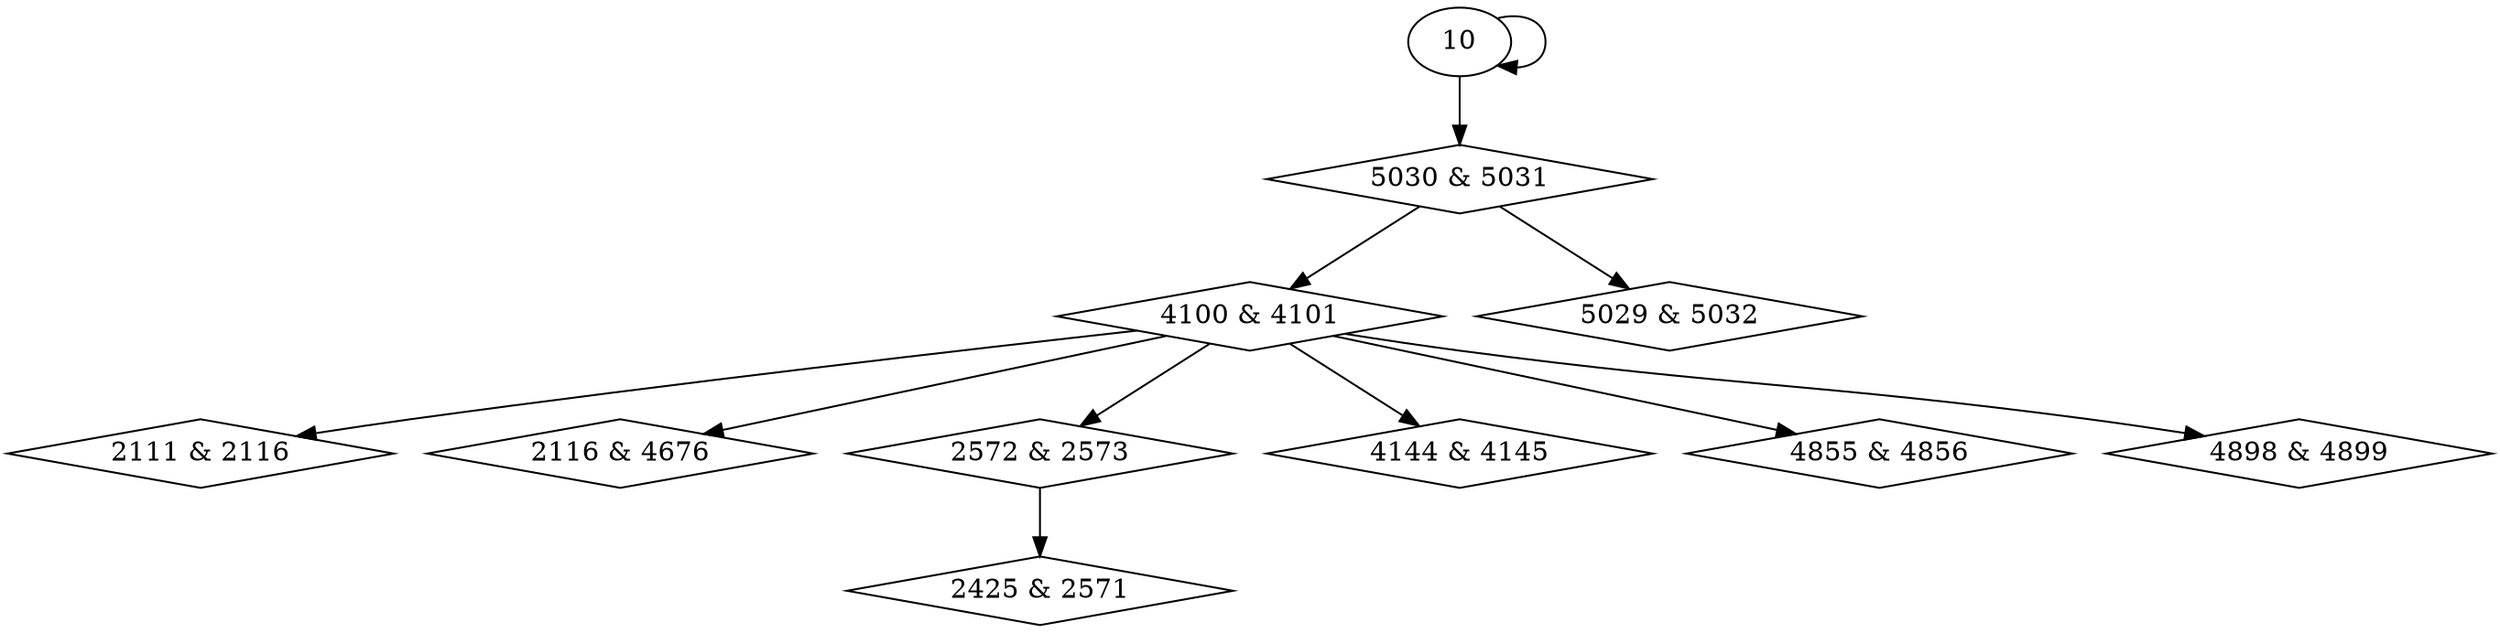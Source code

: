 digraph {
0 [label = "2111 & 2116", shape = diamond];
1 [label = "2116 & 4676", shape = diamond];
2 [label = "2425 & 2571", shape = diamond];
3 [label = "2572 & 2573", shape = diamond];
4 [label = "4100 & 4101", shape = diamond];
5 [label = "4144 & 4145", shape = diamond];
6 [label = "4855 & 4856", shape = diamond];
7 [label = "4898 & 4899", shape = diamond];
8 [label = "5029 & 5032", shape = diamond];
9 [label = "5030 & 5031", shape = diamond];
4 -> 0;
4 -> 1;
3 -> 2;
4 -> 3;
9 -> 4;
4 -> 5;
4 -> 6;
4 -> 7;
9 -> 8;
10 -> 9;
10 -> 10;
}
